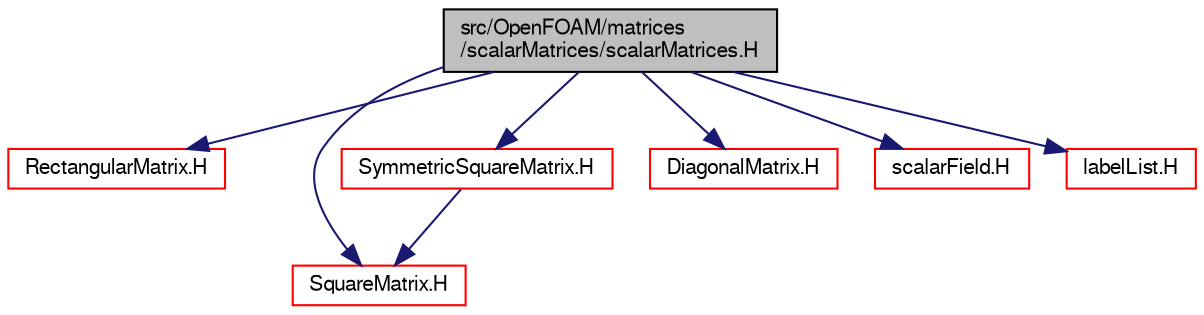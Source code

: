 digraph "src/OpenFOAM/matrices/scalarMatrices/scalarMatrices.H"
{
  bgcolor="transparent";
  edge [fontname="FreeSans",fontsize="10",labelfontname="FreeSans",labelfontsize="10"];
  node [fontname="FreeSans",fontsize="10",shape=record];
  Node0 [label="src/OpenFOAM/matrices\l/scalarMatrices/scalarMatrices.H",height=0.2,width=0.4,color="black", fillcolor="grey75", style="filled", fontcolor="black"];
  Node0 -> Node1 [color="midnightblue",fontsize="10",style="solid",fontname="FreeSans"];
  Node1 [label="RectangularMatrix.H",height=0.2,width=0.4,color="red",URL="$a11015.html"];
  Node0 -> Node52 [color="midnightblue",fontsize="10",style="solid",fontname="FreeSans"];
  Node52 [label="SquareMatrix.H",height=0.2,width=0.4,color="red",URL="$a11057.html"];
  Node0 -> Node54 [color="midnightblue",fontsize="10",style="solid",fontname="FreeSans"];
  Node54 [label="SymmetricSquareMatrix.H",height=0.2,width=0.4,color="red",URL="$a11066.html"];
  Node54 -> Node52 [color="midnightblue",fontsize="10",style="solid",fontname="FreeSans"];
  Node0 -> Node56 [color="midnightblue",fontsize="10",style="solid",fontname="FreeSans"];
  Node56 [label="DiagonalMatrix.H",height=0.2,width=0.4,color="red",URL="$a10517.html"];
  Node0 -> Node57 [color="midnightblue",fontsize="10",style="solid",fontname="FreeSans"];
  Node57 [label="scalarField.H",height=0.2,width=0.4,color="red",URL="$a09656.html"];
  Node0 -> Node67 [color="midnightblue",fontsize="10",style="solid",fontname="FreeSans"];
  Node67 [label="labelList.H",height=0.2,width=0.4,color="red",URL="$a12380.html"];
}
